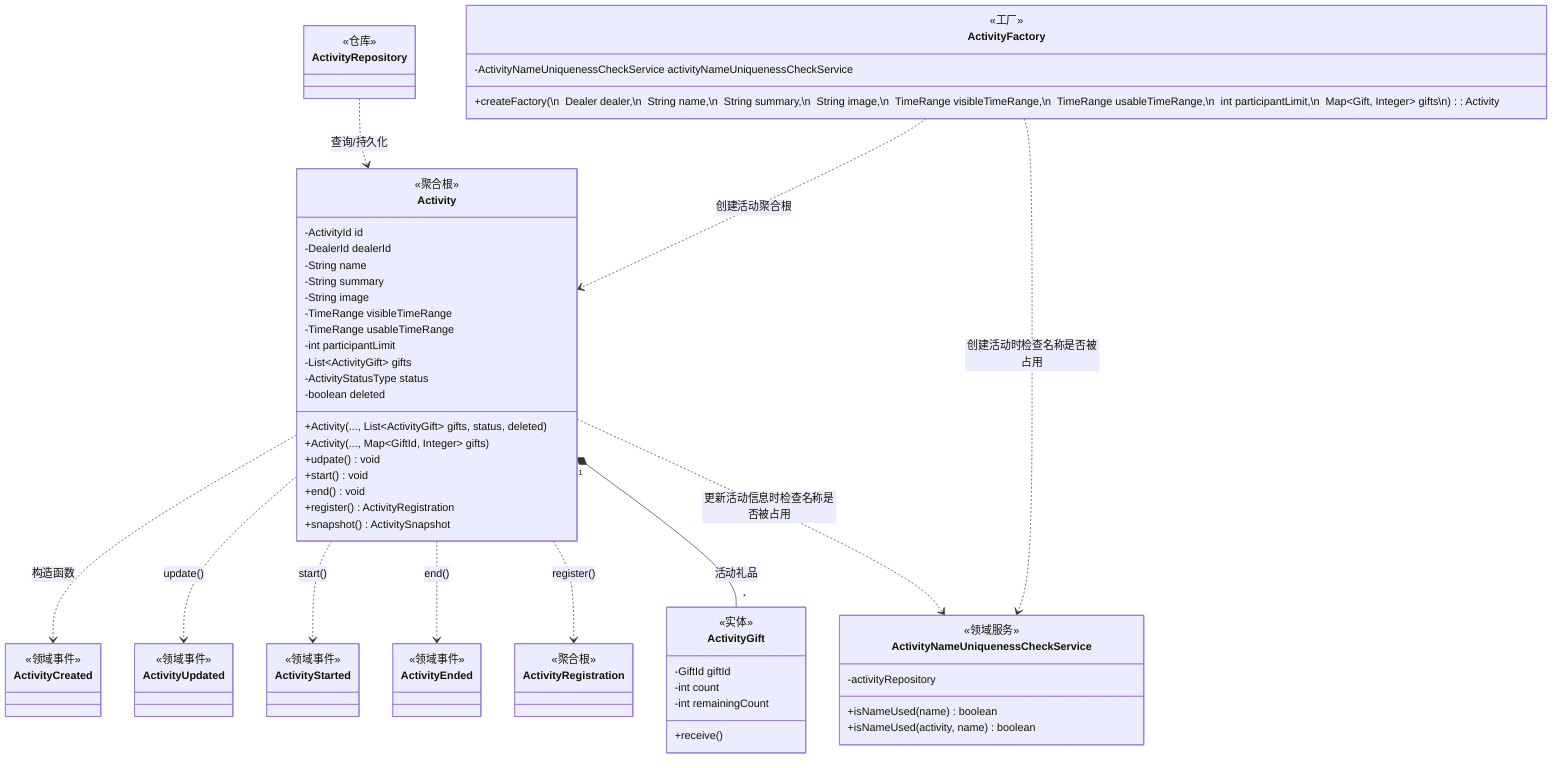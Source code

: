 classDiagram
    class Activity {
        <<聚合根>>
        -ActivityId id
        -DealerId dealerId
        -String name
        -String summary
        -String image
        -TimeRange visibleTimeRange
        -TimeRange usableTimeRange
        -int participantLimit
        -List~ActivityGift~ gifts
        -ActivityStatusType status
        -boolean deleted

        +Activity(..., List&lt;ActivityGift> gifts, status, deleted)
        +Activity(..., Map&lt;GiftId, Integer> gifts)

        +udpate() void
        +start() void
        +end() void
        +register() ActivityRegistration
        +snapshot() ActivitySnapshot
    }

    class ActivityCreated {
        <<领域事件>>
    }

    class ActivityUpdated {
        <<领域事件>>
    }

    class ActivityStarted {
        <<领域事件>>
    }

    class ActivityEnded {
        <<领域事件>>
    }

    class ActivityRegistration {
        <<聚合根>>
    }

    class ActivityGift {
        <<实体>>
        -GiftId giftId
        -int count
        -int remainingCount

        +receive()
    }

    class ActivityNameUniquenessCheckService {
        <<领域服务>>
        -activityRepository
        +isNameUsed(name) boolean
        +isNameUsed(activity, name) boolean
    }

    class ActivityRepository {
        <<仓库>>
    }


    class ActivityFactory {
        <<工厂>>
        -ActivityNameUniquenessCheckService activityNameUniquenessCheckService
        +createFactory(\n&nbsp;&nbsp;Dealer dealer,\n&nbsp;&nbsp;String name,\n&nbsp;&nbsp;String summary,\n&nbsp;&nbsp;String image,\n&nbsp;&nbsp;TimeRange visibleTimeRange,\n&nbsp;&nbsp;TimeRange usableTimeRange,\n&nbsp;&nbsp;int participantLimit,\n&nbsp;&nbsp;Map&lt;Gift, Integer&gt; gifts\n): Activity
    }

    Activity ..> ActivityCreated : 构造函数
    Activity ..> ActivityUpdated : update()
    Activity ..> ActivityStarted : start()
    Activity ..> ActivityEnded : end()
    Activity ..> ActivityRegistration : register()
    Activity "1" *-- "*" ActivityGift : 活动礼品
    Activity ..> ActivityNameUniquenessCheckService: 更新活动信息时检查名称是否被占用

    ActivityRepository ..> Activity: 查询/持久化

    ActivityFactory ..> Activity: 创建活动聚合根
    ActivityFactory ..> ActivityNameUniquenessCheckService: 创建活动时检查名称是否被占用